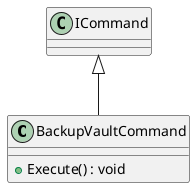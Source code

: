 @startuml
class BackupVaultCommand {
    + Execute() : void
}
ICommand <|-- BackupVaultCommand
@enduml
